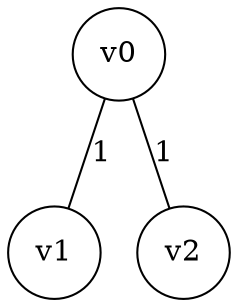 graph
{
	node [shape=circle, label="v0"] 0;
	node [shape=circle, label="v1"] 1;
	node [shape=circle, label="v2"] 2;
	0 -- 1 [label="1"]
	0 -- 2 [label="1"]
}
